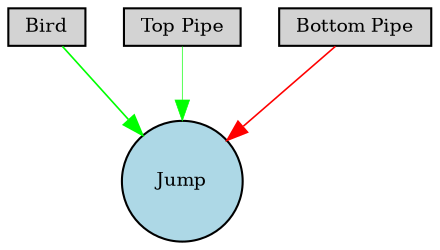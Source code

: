 digraph {
	node [fontsize=9 height=0.2 shape=circle width=0.2]
	Bird [fillcolor=lightgray shape=box style=filled]
	"Top Pipe" [fillcolor=lightgray shape=box style=filled]
	"Bottom Pipe" [fillcolor=lightgray shape=box style=filled]
	Jump [fillcolor=lightblue style=filled]
	Bird -> Jump [color=green penwidth=0.7888381616874232 style=solid]
	"Bottom Pipe" -> Jump [color=red penwidth=0.7748809859579469 style=solid]
	"Top Pipe" -> Jump [color=green penwidth=0.3173361271315996 style=solid]
}
